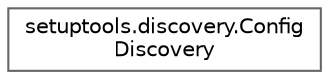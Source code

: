 digraph "Graphical Class Hierarchy"
{
 // LATEX_PDF_SIZE
  bgcolor="transparent";
  edge [fontname=Helvetica,fontsize=10,labelfontname=Helvetica,labelfontsize=10];
  node [fontname=Helvetica,fontsize=10,shape=box,height=0.2,width=0.4];
  rankdir="LR";
  Node0 [id="Node000000",label="setuptools.discovery.Config\lDiscovery",height=0.2,width=0.4,color="grey40", fillcolor="white", style="filled",URL="$classsetuptools_1_1discovery_1_1_config_discovery.html",tooltip=" "];
}
